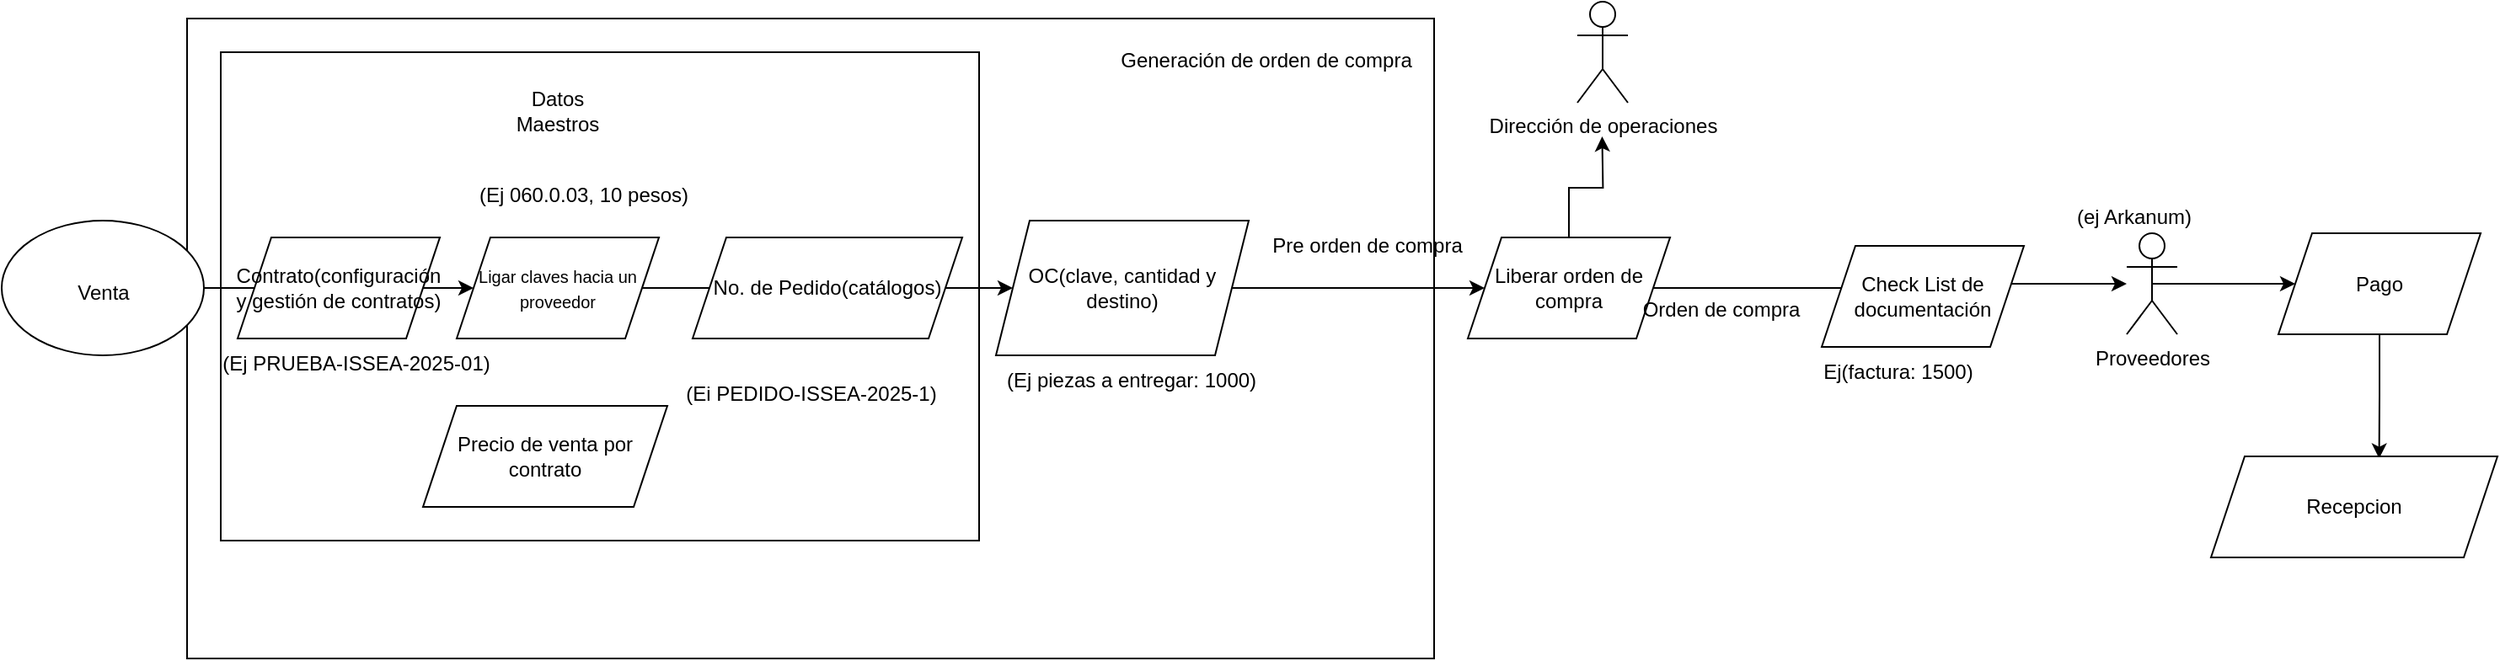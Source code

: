 <mxfile version="27.1.4">
  <diagram name="Página-1" id="U5HsHCg9ZCeqYdkG-ZAp">
    <mxGraphModel dx="2427" dy="1829" grid="1" gridSize="10" guides="1" tooltips="1" connect="1" arrows="1" fold="1" page="1" pageScale="1" pageWidth="827" pageHeight="1169" math="0" shadow="0">
      <root>
        <mxCell id="0" />
        <mxCell id="1" parent="0" />
        <mxCell id="01GxgVdKEoSKiMy3Bp7d-27" value="" style="rounded=0;whiteSpace=wrap;html=1;" vertex="1" parent="1">
          <mxGeometry x="20" width="740" height="380" as="geometry" />
        </mxCell>
        <mxCell id="01GxgVdKEoSKiMy3Bp7d-22" value="" style="rounded=0;whiteSpace=wrap;html=1;" vertex="1" parent="1">
          <mxGeometry x="40" y="20" width="450" height="290" as="geometry" />
        </mxCell>
        <mxCell id="01GxgVdKEoSKiMy3Bp7d-4" style="edgeStyle=orthogonalEdgeStyle;rounded=0;orthogonalLoop=1;jettySize=auto;html=1;exitX=1;exitY=0.5;exitDx=0;exitDy=0;entryX=0;entryY=0.5;entryDx=0;entryDy=0;" edge="1" parent="1" source="01GxgVdKEoSKiMy3Bp7d-13" target="01GxgVdKEoSKiMy3Bp7d-3">
          <mxGeometry relative="1" as="geometry" />
        </mxCell>
        <mxCell id="01GxgVdKEoSKiMy3Bp7d-1" value="" style="ellipse;whiteSpace=wrap;html=1;" vertex="1" parent="1">
          <mxGeometry x="-90" y="120" width="120" height="80" as="geometry" />
        </mxCell>
        <mxCell id="01GxgVdKEoSKiMy3Bp7d-2" value="Venta&lt;div&gt;&lt;br&gt;&lt;/div&gt;" style="text;html=1;align=center;verticalAlign=middle;resizable=0;points=[];autosize=1;strokeColor=none;fillColor=none;" vertex="1" parent="1">
          <mxGeometry x="-55" y="150" width="50" height="40" as="geometry" />
        </mxCell>
        <mxCell id="01GxgVdKEoSKiMy3Bp7d-5" style="edgeStyle=orthogonalEdgeStyle;rounded=0;orthogonalLoop=1;jettySize=auto;html=1;exitX=1;exitY=0.5;exitDx=0;exitDy=0;" edge="1" parent="1" source="01GxgVdKEoSKiMy3Bp7d-29" target="01GxgVdKEoSKiMy3Bp7d-6">
          <mxGeometry relative="1" as="geometry">
            <mxPoint x="731" y="160.13" as="targetPoint" />
          </mxGeometry>
        </mxCell>
        <mxCell id="01GxgVdKEoSKiMy3Bp7d-3" value="OC(clave, cantidad y destino)" style="shape=parallelogram;perimeter=parallelogramPerimeter;whiteSpace=wrap;html=1;fixedSize=1;" vertex="1" parent="1">
          <mxGeometry x="500" y="120" width="150" height="80" as="geometry" />
        </mxCell>
        <mxCell id="01GxgVdKEoSKiMy3Bp7d-9" style="edgeStyle=orthogonalEdgeStyle;rounded=0;orthogonalLoop=1;jettySize=auto;html=1;exitX=0.5;exitY=0.5;exitDx=0;exitDy=0;exitPerimeter=0;entryX=0;entryY=0.5;entryDx=0;entryDy=0;" edge="1" parent="1" source="01GxgVdKEoSKiMy3Bp7d-6" target="01GxgVdKEoSKiMy3Bp7d-8">
          <mxGeometry relative="1" as="geometry" />
        </mxCell>
        <mxCell id="01GxgVdKEoSKiMy3Bp7d-6" value="Proveedores" style="shape=umlActor;verticalLabelPosition=bottom;verticalAlign=top;html=1;outlineConnect=0;" vertex="1" parent="1">
          <mxGeometry x="1171" y="127.5" width="30" height="60" as="geometry" />
        </mxCell>
        <mxCell id="01GxgVdKEoSKiMy3Bp7d-10" style="edgeStyle=orthogonalEdgeStyle;rounded=0;orthogonalLoop=1;jettySize=auto;html=1;exitX=0.5;exitY=1;exitDx=0;exitDy=0;entryX=0.587;entryY=0.021;entryDx=0;entryDy=0;entryPerimeter=0;" edge="1" parent="1" source="01GxgVdKEoSKiMy3Bp7d-8" target="01GxgVdKEoSKiMy3Bp7d-11">
          <mxGeometry relative="1" as="geometry">
            <mxPoint x="1321" y="277.5" as="targetPoint" />
          </mxGeometry>
        </mxCell>
        <mxCell id="01GxgVdKEoSKiMy3Bp7d-8" value="Pago" style="shape=parallelogram;perimeter=parallelogramPerimeter;whiteSpace=wrap;html=1;fixedSize=1;" vertex="1" parent="1">
          <mxGeometry x="1261" y="127.5" width="120" height="60" as="geometry" />
        </mxCell>
        <mxCell id="01GxgVdKEoSKiMy3Bp7d-11" value="Recepcion" style="shape=parallelogram;perimeter=parallelogramPerimeter;whiteSpace=wrap;html=1;fixedSize=1;" vertex="1" parent="1">
          <mxGeometry x="1221" y="260" width="170" height="60" as="geometry" />
        </mxCell>
        <mxCell id="01GxgVdKEoSKiMy3Bp7d-12" value="(ej Arkanum)" style="text;html=1;align=center;verticalAlign=middle;resizable=0;points=[];autosize=1;strokeColor=none;fillColor=none;" vertex="1" parent="1">
          <mxGeometry x="1130" y="102.5" width="90" height="30" as="geometry" />
        </mxCell>
        <mxCell id="01GxgVdKEoSKiMy3Bp7d-14" value="" style="edgeStyle=orthogonalEdgeStyle;rounded=0;orthogonalLoop=1;jettySize=auto;html=1;exitX=1;exitY=0.5;exitDx=0;exitDy=0;entryX=0;entryY=0.5;entryDx=0;entryDy=0;" edge="1" parent="1" source="01GxgVdKEoSKiMy3Bp7d-1" target="01GxgVdKEoSKiMy3Bp7d-13">
          <mxGeometry relative="1" as="geometry">
            <mxPoint x="90" y="160" as="sourcePoint" />
            <mxPoint x="349" y="160" as="targetPoint" />
          </mxGeometry>
        </mxCell>
        <mxCell id="01GxgVdKEoSKiMy3Bp7d-13" value="&lt;font style=&quot;font-size: 10px;&quot;&gt;Ligar claves hacia un proveedor&lt;/font&gt;" style="shape=parallelogram;perimeter=parallelogramPerimeter;whiteSpace=wrap;html=1;fixedSize=1;" vertex="1" parent="1">
          <mxGeometry x="180" y="130" width="120" height="60" as="geometry" />
        </mxCell>
        <mxCell id="01GxgVdKEoSKiMy3Bp7d-16" value="Contrato(configuración y gestión de contratos)" style="shape=parallelogram;perimeter=parallelogramPerimeter;whiteSpace=wrap;html=1;fixedSize=1;" vertex="1" parent="1">
          <mxGeometry x="50" y="130" width="120" height="60" as="geometry" />
        </mxCell>
        <mxCell id="01GxgVdKEoSKiMy3Bp7d-17" value="(Ej 060.0.03, 10 pesos&lt;span style=&quot;background-color: transparent; color: light-dark(rgb(0, 0, 0), rgb(255, 255, 255));&quot;&gt;)&lt;/span&gt;" style="text;html=1;align=center;verticalAlign=middle;resizable=0;points=[];autosize=1;strokeColor=none;fillColor=none;" vertex="1" parent="1">
          <mxGeometry x="170" y="90" width="170" height="30" as="geometry" />
        </mxCell>
        <mxCell id="01GxgVdKEoSKiMy3Bp7d-19" value="(Ej PRUEBA-ISSEA-2025-01&lt;span style=&quot;background-color: transparent; color: light-dark(rgb(0, 0, 0), rgb(255, 255, 255));&quot;&gt;)&lt;/span&gt;" style="text;html=1;align=center;verticalAlign=middle;resizable=0;points=[];autosize=1;strokeColor=none;fillColor=none;" vertex="1" parent="1">
          <mxGeometry x="30" y="190" width="180" height="30" as="geometry" />
        </mxCell>
        <mxCell id="01GxgVdKEoSKiMy3Bp7d-20" value="No. de Pedido(catálogos)" style="shape=parallelogram;perimeter=parallelogramPerimeter;whiteSpace=wrap;html=1;fixedSize=1;" vertex="1" parent="1">
          <mxGeometry x="320" y="130" width="160" height="60" as="geometry" />
        </mxCell>
        <mxCell id="01GxgVdKEoSKiMy3Bp7d-21" value="(Ei PEDIDO-ISSEA-2025-1)" style="text;html=1;align=center;verticalAlign=middle;resizable=0;points=[];autosize=1;strokeColor=none;fillColor=none;" vertex="1" parent="1">
          <mxGeometry x="305" y="208" width="170" height="30" as="geometry" />
        </mxCell>
        <mxCell id="01GxgVdKEoSKiMy3Bp7d-23" value="Datos Maestros" style="text;html=1;align=center;verticalAlign=middle;whiteSpace=wrap;rounded=0;" vertex="1" parent="1">
          <mxGeometry x="210" y="40" width="60" height="30" as="geometry" />
        </mxCell>
        <mxCell id="01GxgVdKEoSKiMy3Bp7d-24" value="(Ej piezas a entregar: 1000)" style="text;html=1;align=center;verticalAlign=middle;resizable=0;points=[];autosize=1;strokeColor=none;fillColor=none;" vertex="1" parent="1">
          <mxGeometry x="495" y="200" width="170" height="30" as="geometry" />
        </mxCell>
        <mxCell id="01GxgVdKEoSKiMy3Bp7d-25" value="Precio de venta por contrato" style="shape=parallelogram;perimeter=parallelogramPerimeter;whiteSpace=wrap;html=1;fixedSize=1;" vertex="1" parent="1">
          <mxGeometry x="160" y="230" width="145" height="60" as="geometry" />
        </mxCell>
        <mxCell id="01GxgVdKEoSKiMy3Bp7d-26" value="Pre orden de compra" style="text;html=1;align=center;verticalAlign=middle;resizable=0;points=[];autosize=1;strokeColor=none;fillColor=none;" vertex="1" parent="1">
          <mxGeometry x="650" y="120" width="140" height="30" as="geometry" />
        </mxCell>
        <mxCell id="01GxgVdKEoSKiMy3Bp7d-28" value="Generación de orden de compra" style="text;html=1;align=center;verticalAlign=middle;resizable=0;points=[];autosize=1;strokeColor=none;fillColor=none;" vertex="1" parent="1">
          <mxGeometry x="560" y="10" width="200" height="30" as="geometry" />
        </mxCell>
        <mxCell id="01GxgVdKEoSKiMy3Bp7d-30" style="edgeStyle=orthogonalEdgeStyle;rounded=0;orthogonalLoop=1;jettySize=auto;html=1;exitX=0.5;exitY=0;exitDx=0;exitDy=0;" edge="1" parent="1" source="01GxgVdKEoSKiMy3Bp7d-29">
          <mxGeometry relative="1" as="geometry">
            <mxPoint x="859.714" y="70" as="targetPoint" />
          </mxGeometry>
        </mxCell>
        <mxCell id="01GxgVdKEoSKiMy3Bp7d-31" value="Dirección de operaciones" style="shape=umlActor;verticalLabelPosition=bottom;verticalAlign=top;html=1;outlineConnect=0;" vertex="1" parent="1">
          <mxGeometry x="845" y="-10" width="30" height="60" as="geometry" />
        </mxCell>
        <mxCell id="01GxgVdKEoSKiMy3Bp7d-32" value="" style="edgeStyle=orthogonalEdgeStyle;rounded=0;orthogonalLoop=1;jettySize=auto;html=1;exitX=1;exitY=0.5;exitDx=0;exitDy=0;" edge="1" parent="1" source="01GxgVdKEoSKiMy3Bp7d-3" target="01GxgVdKEoSKiMy3Bp7d-29">
          <mxGeometry relative="1" as="geometry">
            <mxPoint x="1010" y="165" as="targetPoint" />
            <mxPoint x="640" y="160" as="sourcePoint" />
          </mxGeometry>
        </mxCell>
        <mxCell id="01GxgVdKEoSKiMy3Bp7d-29" value="Liberar orden de compra" style="shape=parallelogram;perimeter=parallelogramPerimeter;whiteSpace=wrap;html=1;fixedSize=1;" vertex="1" parent="1">
          <mxGeometry x="780" y="130" width="120" height="60" as="geometry" />
        </mxCell>
        <mxCell id="01GxgVdKEoSKiMy3Bp7d-33" value="Orden de compra" style="text;html=1;align=center;verticalAlign=middle;resizable=0;points=[];autosize=1;strokeColor=none;fillColor=none;" vertex="1" parent="1">
          <mxGeometry x="870" y="158" width="120" height="30" as="geometry" />
        </mxCell>
        <mxCell id="01GxgVdKEoSKiMy3Bp7d-34" value="Check List de documentación" style="shape=parallelogram;perimeter=parallelogramPerimeter;whiteSpace=wrap;html=1;fixedSize=1;" vertex="1" parent="1">
          <mxGeometry x="990" y="135" width="120" height="60" as="geometry" />
        </mxCell>
        <mxCell id="01GxgVdKEoSKiMy3Bp7d-35" value="Ej(factura: 1500)" style="text;html=1;align=center;verticalAlign=middle;resizable=0;points=[];autosize=1;strokeColor=none;fillColor=none;" vertex="1" parent="1">
          <mxGeometry x="980" y="195" width="110" height="30" as="geometry" />
        </mxCell>
      </root>
    </mxGraphModel>
  </diagram>
</mxfile>
